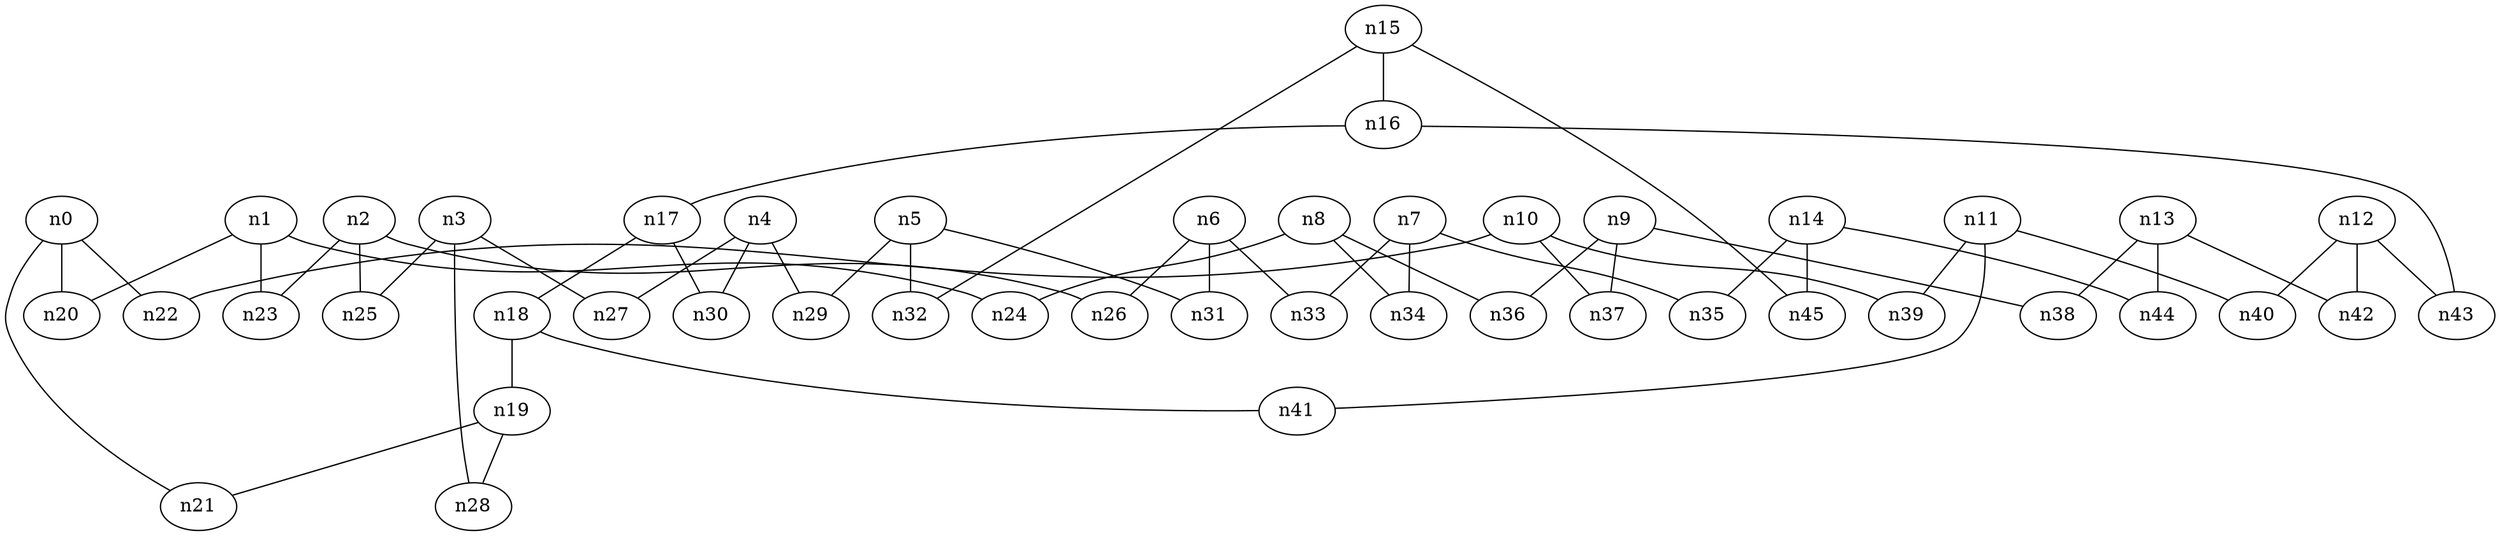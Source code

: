 strict graph "" {
	graph [edge_default="{}",
		node_default="{}"
	];
	node [label="\N"];
	n0	 [dim3pos="0.00411096573763996,0.051186684561587696,-0.9986806412884434",
		pos="4.632247807690715,15.759337365149277"];
	n20	 [dim3pos="-0.07288776396586776,-0.2775748381037465,-0.9579350620557402",
		pos="-1.827586788393441,-3.4326706544194994"];
	n0 -- n20	 [id=e0];
	n21	 [dim3pos="-0.04359304736375345,0.12121005720510798,-0.9916691828699105",
		pos="5.0576335885526875,3.270762386744688"];
	n0 -- n21	 [id=e1];
	n22	 [dim3pos="-0.0997588894965458,-0.21624637357879536,0.9712289482302492",
		pos="7.421753542221882,-0.2404582391240453"];
	n0 -- n22	 [id=e2];
	n1	 [dim3pos="-0.15008214268512604,-0.2639217582956341,-0.9527962300225491",
		pos="10.478516606558967,15.399483502866703"];
	n1 -- n20	 [id=e30];
	n23	 [dim3pos="-0.0028890698245599977,-0.39218990577558194,-0.9198797372935709",
		pos="10.988207913456112,9.021755373095443"];
	n1 -- n23	 [id=e3];
	n24	 [dim3pos="0.01223049251315713,0.01095323585967336,0.9998652117546084",
		pos="13.29673160984569,-6.266766338059759"];
	n1 -- n24	 [id=e4];
	n2	 [dim3pos="0.07656739689230622,-0.17233180696429187,-0.982058644909538",
		pos="11.41367980969684,2.951880967293404"];
	n2 -- n23	 [id=e33];
	n25	 [dim3pos="-0.30312148188230725,0.4420740080371595,0.8442084687086688",
		pos="8.455032338604061,19.41526549923486"];
	n2 -- n25	 [id=e5];
	n26	 [dim3pos="0.18452993146482355,-0.23190565011199477,0.9550751142395663",
		pos="8.52610199967284,-0.3008831961940886"];
	n2 -- n26	 [id=e6];
	n3	 [dim3pos="0.4773794471639958,-0.30692687493305115,-0.8233497172339521",
		pos="-0.5713968960030197,-10.028286062314578"];
	n3 -- n25	 [id=e35];
	n27	 [dim3pos="0.645234383520753,-0.07310167753385018,-0.7604792798389255",
		pos="6.170371582718992,-3.848338106190448"];
	n3 -- n27	 [id=e7];
	n28	 [dim3pos="0.1840259376860447,-0.13356920430753094,-0.973803738912223",
		pos="11.93852693273917,2.9121958756108053"];
	n3 -- n28	 [id=e8];
	n4	 [dim3pos="-0.37985311676449585,-0.05230181908582206,0.9235670681680959",
		pos="3.278421881270087,-12.172855827072038"];
	n4 -- n27	 [id=e37];
	n29	 [dim3pos="-0.26893793913615355,-0.13648416650077275,0.9534382293509045",
		pos="3.611216811630119,0.30635815148220213"];
	n4 -- n29	 [id=e9];
	n30	 [dim3pos="0.014959440499704803,0.001575825916051712,0.999886859555929",
		pos="-3.036639817691993,-6.298228084688769"];
	n4 -- n30	 [id=e10];
	n5	 [dim3pos="0.07738692691953526,0.03446649777945799,0.9964052007455446",
		pos="3.5605969598034397,6.198368385694739"];
	n5 -- n29	 [id=e39];
	n31	 [dim3pos="0.39799336081029335,-0.007998048201011894,0.9173534302415302",
		pos="3.1214994244360654,18.440139861211712"];
	n5 -- n31	 [id=e11];
	n32	 [dim3pos="-0.03865339020726793,-0.03979839803863622,-0.9984598153851977",
		pos="7.083177485141682,15.76347146804058"];
	n5 -- n32	 [id=e12];
	n6	 [dim3pos="0.5625077414561862,-0.32242299244195216,0.7613333400992218",
		pos="-3.6620645093447184,5.577756098847023"];
	n6 -- n26	 [id=e36];
	n6 -- n31	 [id=e41];
	n33	 [dim3pos="-0.7489333031960705,0.5623741896287081,-0.35047707229329067",
		pos="5.639108300098118,29.487049772267888"];
	n6 -- n33	 [id=e13];
	n7	 [dim3pos="-0.9766075356388847,0.05798256557537985,0.20706458756301493",
		pos="6.223883511557466,-7.645408072194213"];
	n7 -- n33	 [id=e43];
	n34	 [dim3pos="0.7331952118156897,0.26261212349102403,-0.6272636239780537",
		pos="3.4855315927763355,10.317539617140284"];
	n7 -- n34	 [id=e14];
	n35	 [dim3pos="-0.40566772023723685,0.7497985975734683,0.5227195843225916",
		pos="-1.0748616285997876,5.26242693327349"];
	n7 -- n35	 [id=e15];
	n8	 [dim3pos="0.356054051723598,0.18849818688659845,-0.9152562186577453",
		pos="3.6284896544626033,3.556245538530514"];
	n8 -- n24	 [id=e34];
	n8 -- n34	 [id=e44];
	n36	 [dim3pos="0.2015398657551047,0.02995711970129649,-0.9790220903997093",
		pos="3.289153399449098,-2.936401678453442"];
	n8 -- n36	 [id=e16];
	n9	 [dim3pos="-0.11571668113143167,0.006442225573377496,0.9932613691459002",
		pos="-0.055614991264596146,12.450213714655446"];
	n9 -- n36	 [id=e46];
	n37	 [dim3pos="-0.20089019284252388,-0.08263928957351373,0.9761218562446384",
		pos="0.3902656413891179,-0.21896931818417928"];
	n9 -- n37	 [id=e17];
	n38	 [dim3pos="0.14199283453492517,-0.06632595387410165,-0.9876431049642517",
		pos="2.704603349118527,3.2989611894389217"];
	n9 -- n38	 [id=e18];
	n10	 [dim3pos="-0.31931787437744724,-0.3332030951769424,0.8871368510368478",
		pos="7.089859607627816,-6.762877865469611"];
	n10 -- n22	 [id=e32];
	n10 -- n37	 [id=e47];
	n39	 [dim3pos="0.3676585748577524,0.6683461826841264,-0.646637883536932",
		pos="10.492652765541568,16.57559105324126"];
	n10 -- n39	 [id=e19];
	n11	 [dim3pos="-0.08824654270602918,0.913054206035255,-0.39817654946237474",
		pos="4.808739554109243,10.586046127430489"];
	n11 -- n39	 [id=e49];
	n40	 [dim3pos="0.8794174836757543,0.4759626531512445,0.009189244290619151",
		pos="-2.6455115053342624,-1.5616069531726793"];
	n11 -- n40	 [id=e20];
	n41	 [dim3pos="0.5526412013316901,-0.548285214698217,0.6276711128720172",
		pos="-3.9230341820667847,-26.02497955285411"];
	n11 -- n41	 [id=e21];
	n12	 [dim3pos="0.060911084393376676,-0.8901251635383327,-0.4516270951059949",
		pos="-4.644065694761971,-2.03938450074685"];
	n12 -- n40	 [id=e50];
	n42	 [dim3pos="0.3804509241327479,-0.5639182359522084,-0.7329756595461322",
		pos="8.447495063582627,3.8897029461046597"];
	n12 -- n42	 [id=e22];
	n43	 [dim3pos="-0.43157584666927,-0.6379625257824424,-0.6377664966655031",
		pos="0.9760231307920052,-2.26239131024695"];
	n12 -- n43	 [id=e23];
	n13	 [dim3pos="0.2754730376333232,-0.26354979505808757,-0.9244761279026678",
		pos="8.661496297352201,9.81591511807972"];
	n13 -- n38	 [id=e48];
	n13 -- n42	 [id=e52];
	n44	 [dim3pos="0.12591824281234518,-0.25242506577793206,-0.9593884418180458",
		pos="-4.249674487257051,-9.13880783073356"];
	n13 -- n44	 [id=e24];
	n14	 [dim3pos="0.10988487411475044,-0.554970574271729,-0.8245804849335769",
		pos="1.7662692866188192,3.7429287088922103"];
	n14 -- n35	 [id=e45];
	n14 -- n44	 [id=e54];
	n45	 [dim3pos="0.0646356777027885,0.3468286034567006,0.9356987490598542",
		pos="-8.038230022156599,12.205808759736952"];
	n14 -- n45	 [id=e25];
	n15	 [dim3pos="-0.2038247225480084,-0.294234371320194,-0.933746013224173",
		pos="7.248152128963943,-9.058721154149774"];
	n16	 [dim3pos="0.46968705604500877,0.32038335241948596,0.8226472979814765",
		pos="3.740218161791545,-25.73748588967678"];
	n15 -- n16	 [id=e26];
	n15 -- n32	 [id=e42];
	n15 -- n45	 [id=e55];
	n17	 [dim3pos="-0.4418814812747843,-0.03987388522284042,-0.896186827499511",
		pos="0.08999287433913529,16.167660595141076"];
	n16 -- n17	 [id=e27];
	n16 -- n43	 [id=e53];
	n18	 [dim3pos="-0.44763624836827953,0.21549040716510207,-0.867862704329775",
		pos="5.8345311642833195,-15.188050870529105"];
	n17 -- n18	 [id=e28];
	n17 -- n30	 [id=e40];
	n19	 [dim3pos="0.11802698174832783,-0.11558942506715668,0.9862599638999974",
		pos="-10.199742489550346,-12.732332156074134"];
	n18 -- n19	 [id=e29];
	n18 -- n41	 [id=e51];
	n19 -- n21	 [id=e31];
	n19 -- n28	 [id=e38];
}
